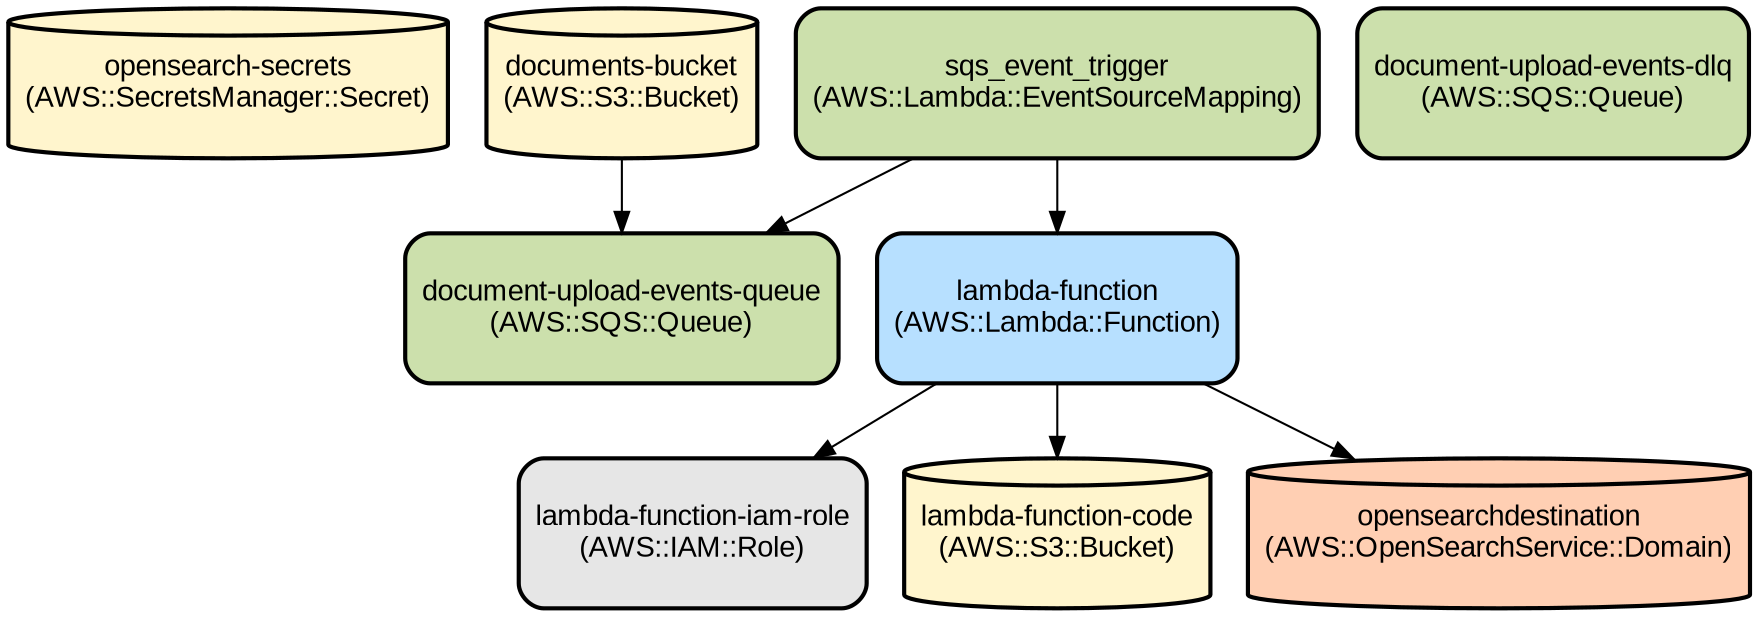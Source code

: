 digraph INFRA {
  node [ color = "black", fillcolor = "#E6E6E6", height =1, style = "filled,bold,rounded", fontname = "Arial" ];
  "opensearch-secrets" [ label = "opensearch-secrets
(AWS::SecretsManager::Secret)", shape =cylinder, fillcolor = "#FFF5CD" ];
  "document-upload-events-queue" [ label = "document-upload-events-queue
(AWS::SQS::Queue)", shape =rectangle, fillcolor = "#CCE0AC" ];
  "document-upload-events-dlq" [ label = "document-upload-events-dlq
(AWS::SQS::Queue)", shape =rectangle, fillcolor = "#CCE0AC" ];
  "documents-bucket" [ label = "documents-bucket
(AWS::S3::Bucket)", shape =cylinder, fillcolor = "#FFF5CD" ];
  "lambda-function-iam-role" [ label = "lambda-function-iam-role
(AWS::IAM::Role)", shape =rectangle ];
  "lambda-function-code" [ label = "lambda-function-code
(AWS::S3::Bucket)", shape =cylinder, fillcolor = "#FFF5CD" ];
  "lambda-function" [ label = "lambda-function
(AWS::Lambda::Function)", shape =rectangle, fillcolor = "#B7E0FF" ];
  "opensearchdestination" [ label = "opensearchdestination
(AWS::OpenSearchService::Domain)", shape =cylinder, fillcolor = "#FFCFB3" ];
  "sqs_event_trigger" [ label = "sqs_event_trigger
(AWS::Lambda::EventSourceMapping)", shape =rectangle, fillcolor = "#CCE0AC" ];
  "documents-bucket" -> "document-upload-events-queue";
  "lambda-function" -> "lambda-function-iam-role";
  "lambda-function" -> "lambda-function-code";
  "lambda-function" -> "opensearchdestination";
  "sqs_event_trigger" -> "document-upload-events-queue";
  "sqs_event_trigger" -> "lambda-function";
}
